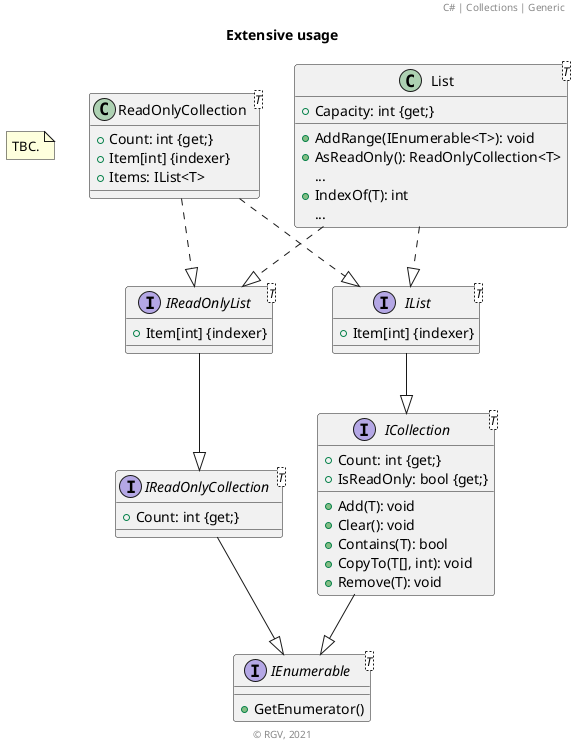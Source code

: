 @startuml
'https://plantuml.com/class-diagram
title Extensive usage
header C# | Collections | Generic
'''''''''''''

note as Note
TBC.
end note

'remove ReadOnlyCollection
class ReadOnlyCollection<T>
{
    +Count: int {get;}
    +Item[int] {indexer}
    +Items: IList<T>
}

class List<T>
{
    +Capacity: int {get;}
    
    +AddRange(IEnumerable<T>): void
    +AsReadOnly(): ReadOnlyCollection<T>
    {method}...
    +IndexOf(T): int
    {method}...
}

interface IList<T>
{
    +Item[int] {indexer}
}

interface IReadOnlyList<T>
{
    +Item[int] {indexer}
}

interface IReadOnlyCollection<T>
{
    +Count: int {get;}
}

interface ICollection<T>
{
    +Count: int {get;}
    +IsReadOnly: bool {get;}
    
    +Add(T): void 
    +Clear(): void 
    +Contains(T): bool 
    +CopyTo(T[], int): void
    +Remove(T): void 
}

interface IEnumerable<T>
{
    +GetEnumerator()
}

'''''''''''''

ReadOnlyCollection ..|> IList
ReadOnlyCollection ..|> IReadOnlyList

List..|>IList
List..|>IReadOnlyList

IReadOnlyList--|>IReadOnlyCollection

IList --|> ICollection
ICollection --|> IEnumerable

IReadOnlyCollection --|> IEnumerable

'''''''''''''
footer © RGV, 2021
@enduml